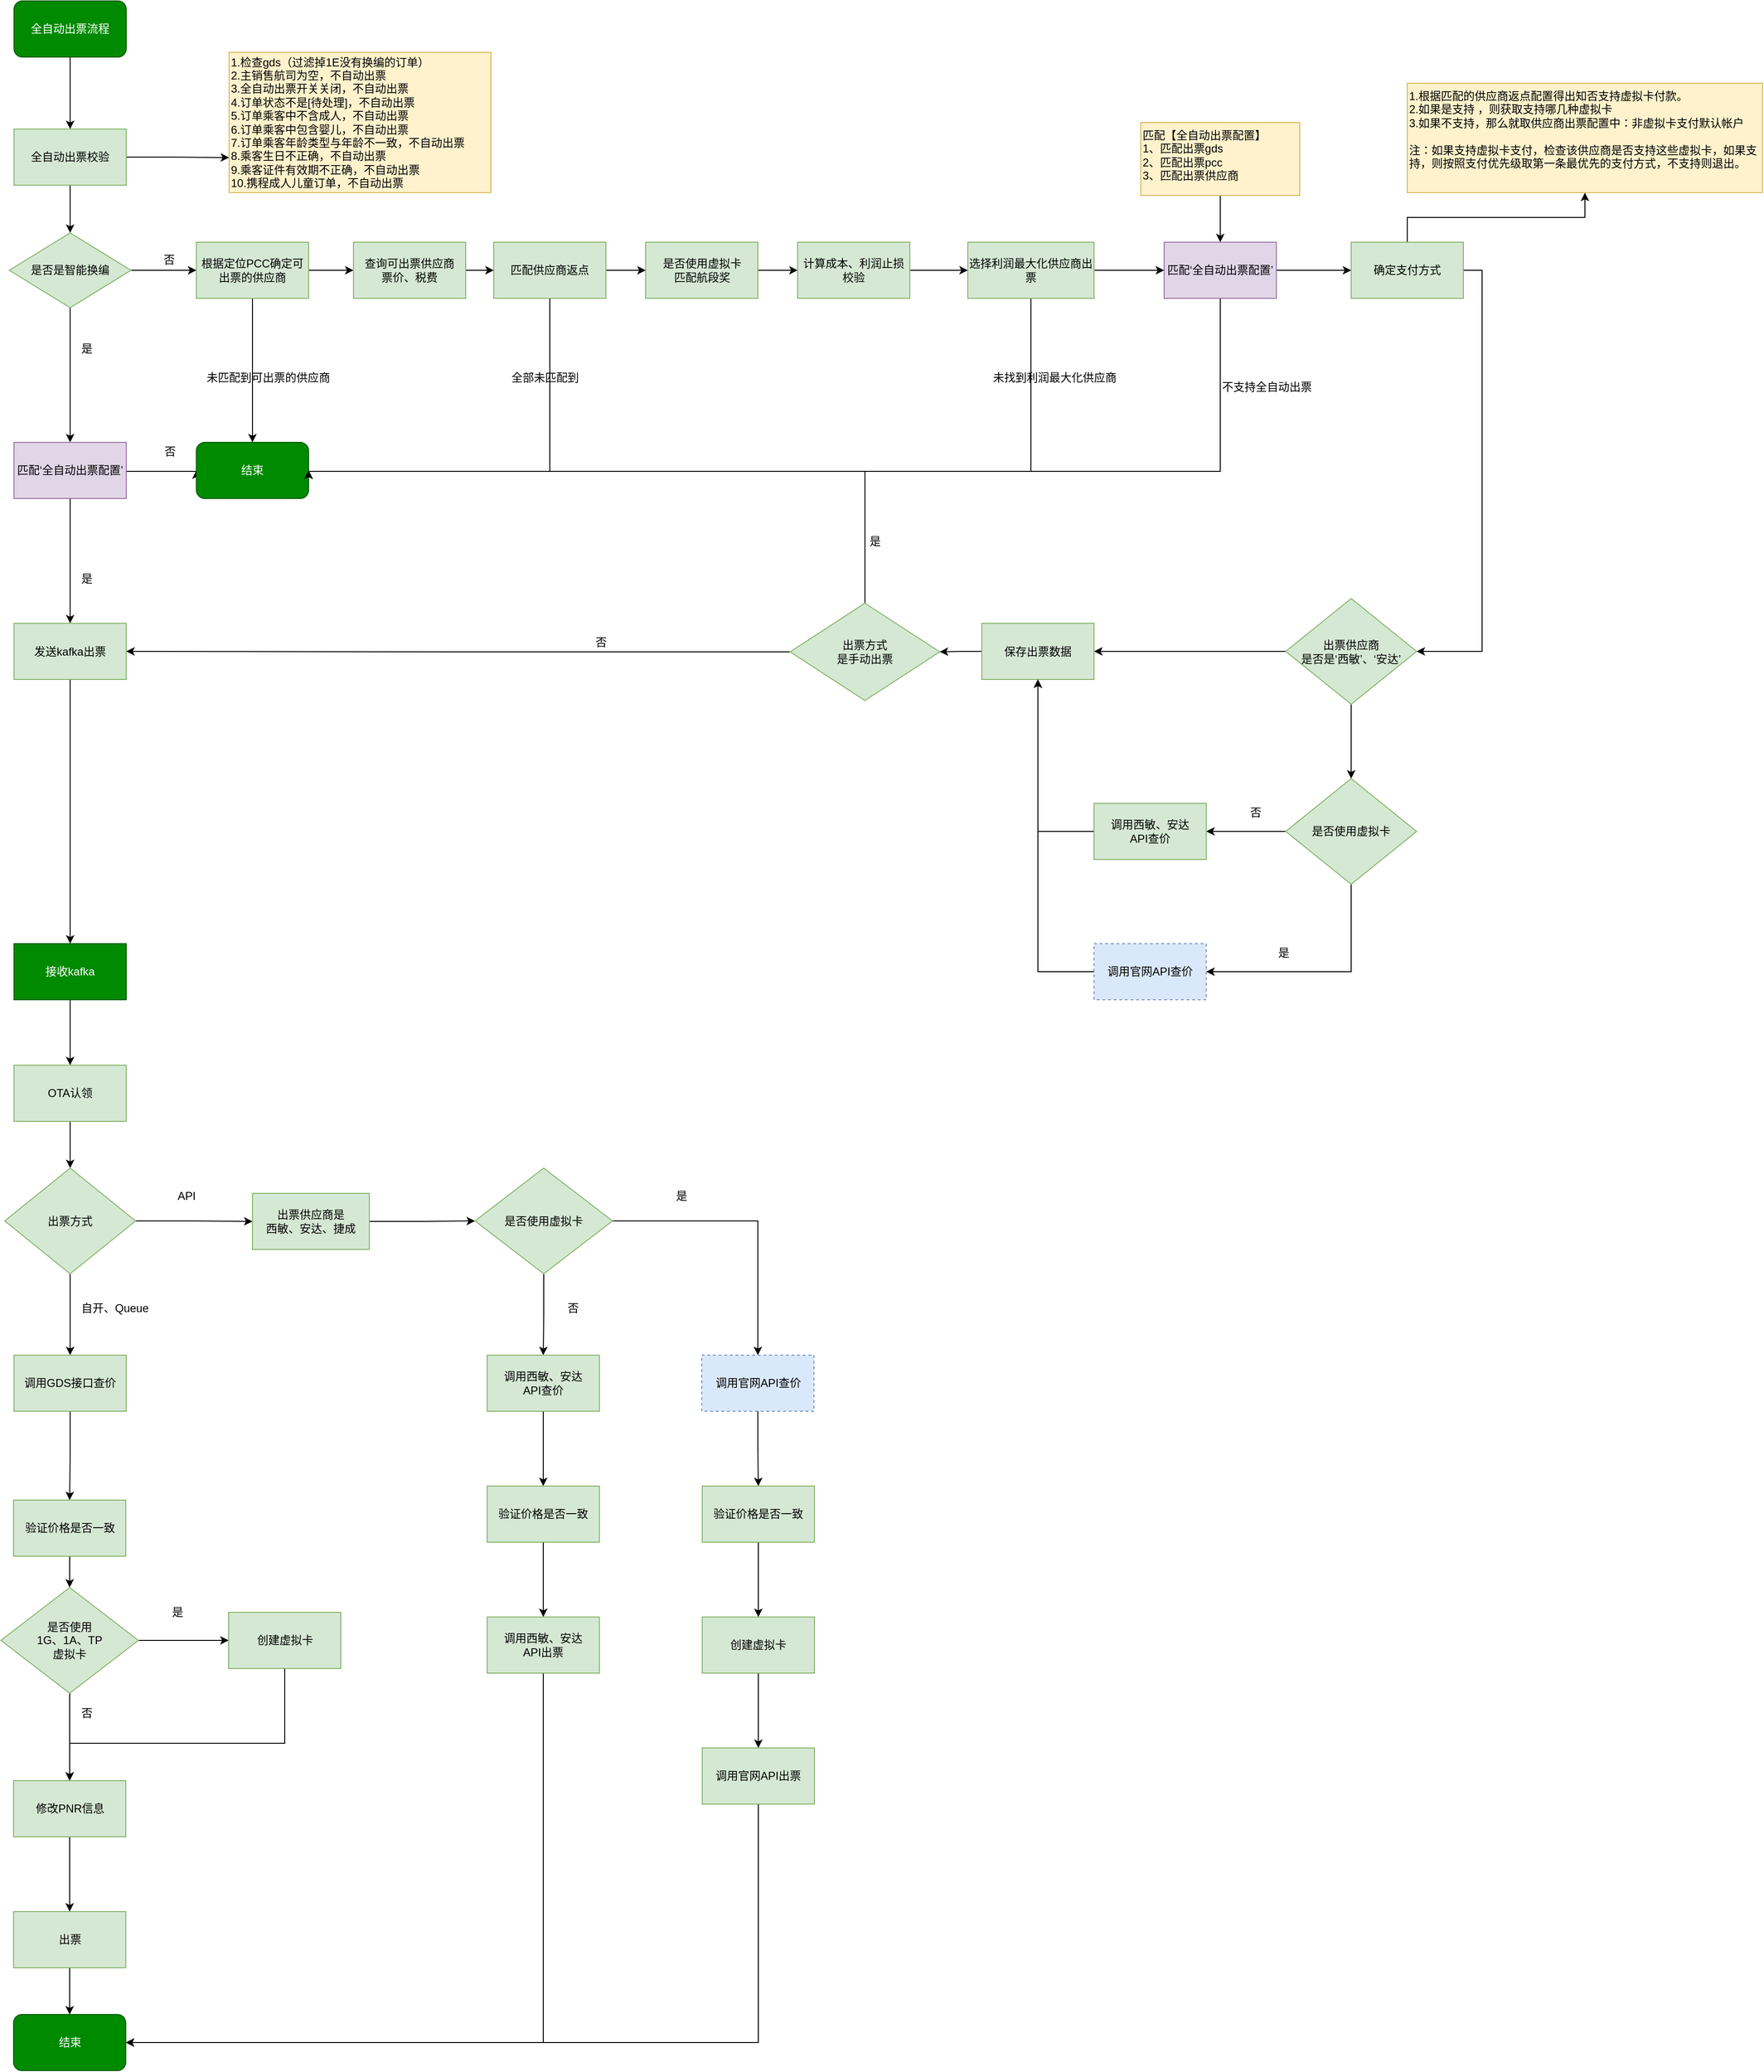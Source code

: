 <mxfile version="10.7.7" type="github"><diagram id="e7MyK4o0kRbPNSvKDRN7" name="ç¬¬ 1 é¡µ"><mxGraphModel dx="1855" dy="1210" grid="1" gridSize="10" guides="1" tooltips="1" connect="1" arrows="1" fold="1" page="1" pageScale="1" pageWidth="1654" pageHeight="2336" math="0" shadow="0"><root><mxCell id="0"/><mxCell id="1" parent="0"/><mxCell id="zfwZpAQalPe4r6-VEY1X-27" style="edgeStyle=orthogonalEdgeStyle;rounded=0;orthogonalLoop=1;jettySize=auto;html=1;entryX=0.5;entryY=0;entryDx=0;entryDy=0;" parent="1" source="Bb-ww23vdqj-1T0Zmdto-1" target="Bb-ww23vdqj-1T0Zmdto-2" edge="1"><mxGeometry relative="1" as="geometry"/></mxCell><mxCell id="Bb-ww23vdqj-1T0Zmdto-1" value="全自动出票流程" style="rounded=1;whiteSpace=wrap;html=1;fillColor=#008a00;strokeColor=#005700;fontColor=#ffffff;" parent="1" vertex="1"><mxGeometry x="170" y="32" width="120" height="60" as="geometry"/></mxCell><mxCell id="Bb-ww23vdqj-1T0Zmdto-5" style="edgeStyle=orthogonalEdgeStyle;rounded=0;orthogonalLoop=1;jettySize=auto;html=1;exitX=1;exitY=0.5;exitDx=0;exitDy=0;entryX=0;entryY=0.75;entryDx=0;entryDy=0;" parent="1" source="Bb-ww23vdqj-1T0Zmdto-2" target="Bb-ww23vdqj-1T0Zmdto-3" edge="1"><mxGeometry relative="1" as="geometry"><mxPoint x="370" y="220" as="targetPoint"/></mxGeometry></mxCell><mxCell id="zfwZpAQalPe4r6-VEY1X-28" style="edgeStyle=orthogonalEdgeStyle;rounded=0;orthogonalLoop=1;jettySize=auto;html=1;entryX=0.5;entryY=0;entryDx=0;entryDy=0;" parent="1" source="Bb-ww23vdqj-1T0Zmdto-2" target="Bb-ww23vdqj-1T0Zmdto-10" edge="1"><mxGeometry relative="1" as="geometry"/></mxCell><mxCell id="Bb-ww23vdqj-1T0Zmdto-2" value="全自动出票校验" style="rounded=0;whiteSpace=wrap;html=1;fillColor=#d5e8d4;strokeColor=#82b366;" parent="1" vertex="1"><mxGeometry x="170" y="169" width="120" height="60" as="geometry"/></mxCell><mxCell id="Bb-ww23vdqj-1T0Zmdto-3" value="&lt;div&gt;1.检查gds（过滤掉1E没有换编的订单）&lt;/div&gt;&lt;div&gt;2.主销售航司为空，不自动出票&lt;/div&gt;&lt;div&gt;3.全自动出票开关关闭，不自动出票&lt;/div&gt;&lt;div&gt;4.订单状态不是[待处理]，不自动出票&lt;/div&gt;&lt;div&gt;5.订单乘客中不含成人，不自动出票&lt;/div&gt;&lt;div&gt;6.订单乘客中包含婴儿，不自动出票&lt;/div&gt;&lt;div&gt;7.订单乘客年龄类型与年龄不一致，不自动出票&lt;/div&gt;&lt;div&gt;8.乘客生日不正确，不自动出票&lt;/div&gt;&lt;div&gt;9.乘客证件有效期不正确，不自动出票&lt;/div&gt;&lt;div&gt;10.携程成人儿童订单，不自动出票&lt;/div&gt;" style="rounded=0;whiteSpace=wrap;html=1;align=left;fillColor=#fff2cc;strokeColor=#d6b656;" parent="1" vertex="1"><mxGeometry x="400" y="87" width="280" height="150" as="geometry"/></mxCell><mxCell id="Bb-ww23vdqj-1T0Zmdto-14" style="edgeStyle=orthogonalEdgeStyle;rounded=0;orthogonalLoop=1;jettySize=auto;html=1;entryX=0.5;entryY=0;entryDx=0;entryDy=0;exitX=0.5;exitY=1;exitDx=0;exitDy=0;" parent="1" source="zfwZpAQalPe4r6-VEY1X-23" target="Bb-ww23vdqj-1T0Zmdto-11" edge="1"><mxGeometry relative="1" as="geometry"><mxPoint x="234.571" y="573.736" as="sourcePoint"/></mxGeometry></mxCell><mxCell id="Bb-ww23vdqj-1T0Zmdto-19" style="edgeStyle=orthogonalEdgeStyle;rounded=0;orthogonalLoop=1;jettySize=auto;html=1;exitX=1;exitY=0.5;exitDx=0;exitDy=0;entryX=0;entryY=0.5;entryDx=0;entryDy=0;" parent="1" source="Bb-ww23vdqj-1T0Zmdto-10" target="Bb-ww23vdqj-1T0Zmdto-18" edge="1"><mxGeometry relative="1" as="geometry"/></mxCell><mxCell id="zfwZpAQalPe4r6-VEY1X-7" value="" style="edgeStyle=orthogonalEdgeStyle;rounded=0;orthogonalLoop=1;jettySize=auto;html=1;entryX=0.5;entryY=0;entryDx=0;entryDy=0;" parent="1" source="Bb-ww23vdqj-1T0Zmdto-10" target="zfwZpAQalPe4r6-VEY1X-23" edge="1"><mxGeometry relative="1" as="geometry"><mxPoint x="234.571" y="494.264" as="targetPoint"/></mxGeometry></mxCell><mxCell id="Bb-ww23vdqj-1T0Zmdto-10" value="是否是智能换编" style="rhombus;whiteSpace=wrap;html=1;fillColor=#d5e8d4;strokeColor=#82b366;" parent="1" vertex="1"><mxGeometry x="165" y="280" width="130" height="80" as="geometry"/></mxCell><mxCell id="zfwZpAQalPe4r6-VEY1X-16" value="" style="edgeStyle=orthogonalEdgeStyle;rounded=0;orthogonalLoop=1;jettySize=auto;html=1;entryX=0;entryY=0.5;entryDx=0;entryDy=0;exitX=1;exitY=0.5;exitDx=0;exitDy=0;" parent="1" source="zfwZpAQalPe4r6-VEY1X-23" target="Bb-ww23vdqj-1T0Zmdto-15" edge="1"><mxGeometry relative="1" as="geometry"><mxPoint x="299.071" y="534.571" as="sourcePoint"/><Array as="points"><mxPoint x="290" y="535"/></Array></mxGeometry></mxCell><mxCell id="zfwZpAQalPe4r6-VEY1X-106" value="" style="edgeStyle=orthogonalEdgeStyle;rounded=0;orthogonalLoop=1;jettySize=auto;html=1;" parent="1" source="Bb-ww23vdqj-1T0Zmdto-11" target="zfwZpAQalPe4r6-VEY1X-105" edge="1"><mxGeometry relative="1" as="geometry"/></mxCell><mxCell id="Bb-ww23vdqj-1T0Zmdto-11" value="发送kafka出票" style="rounded=0;whiteSpace=wrap;html=1;fillColor=#d5e8d4;strokeColor=#82b366;" parent="1" vertex="1"><mxGeometry x="170" y="697.5" width="120" height="60" as="geometry"/></mxCell><mxCell id="zfwZpAQalPe4r6-VEY1X-109" value="" style="edgeStyle=orthogonalEdgeStyle;rounded=0;orthogonalLoop=1;jettySize=auto;html=1;" parent="1" source="zfwZpAQalPe4r6-VEY1X-105" target="zfwZpAQalPe4r6-VEY1X-108" edge="1"><mxGeometry relative="1" as="geometry"/></mxCell><mxCell id="zfwZpAQalPe4r6-VEY1X-105" value="接收kafka" style="rounded=0;whiteSpace=wrap;html=1;fillColor=#008a00;strokeColor=#005700;fontColor=#ffffff;" parent="1" vertex="1"><mxGeometry x="170" y="1040" width="120" height="60" as="geometry"/></mxCell><mxCell id="zfwZpAQalPe4r6-VEY1X-111" value="" style="edgeStyle=orthogonalEdgeStyle;rounded=0;orthogonalLoop=1;jettySize=auto;html=1;entryX=0.5;entryY=0;entryDx=0;entryDy=0;" parent="1" source="zfwZpAQalPe4r6-VEY1X-108" target="zfwZpAQalPe4r6-VEY1X-112" edge="1"><mxGeometry relative="1" as="geometry"><mxPoint x="230" y="1310" as="targetPoint"/></mxGeometry></mxCell><mxCell id="zfwZpAQalPe4r6-VEY1X-108" value="OTA认领" style="rounded=0;whiteSpace=wrap;html=1;fillColor=#d5e8d4;strokeColor=#82b366;" parent="1" vertex="1"><mxGeometry x="170" y="1170" width="120" height="60" as="geometry"/></mxCell><mxCell id="Bb-ww23vdqj-1T0Zmdto-15" value="结束" style="rounded=1;whiteSpace=wrap;html=1;fillColor=#008a00;strokeColor=#005700;fontColor=#ffffff;" parent="1" vertex="1"><mxGeometry x="365" y="504" width="120" height="60" as="geometry"/></mxCell><mxCell id="Bb-ww23vdqj-1T0Zmdto-17" value="是" style="text;html=1;resizable=0;points=[];autosize=1;align=left;verticalAlign=top;spacingTop=-4;" parent="1" vertex="1"><mxGeometry x="240" y="394" width="30" height="20" as="geometry"/></mxCell><mxCell id="Bb-ww23vdqj-1T0Zmdto-28" style="edgeStyle=orthogonalEdgeStyle;rounded=0;orthogonalLoop=1;jettySize=auto;html=1;exitX=1;exitY=0.5;exitDx=0;exitDy=0;entryX=0;entryY=0.5;entryDx=0;entryDy=0;" parent="1" source="Bb-ww23vdqj-1T0Zmdto-18" target="Bb-ww23vdqj-1T0Zmdto-23" edge="1"><mxGeometry relative="1" as="geometry"/></mxCell><mxCell id="zfwZpAQalPe4r6-VEY1X-19" style="edgeStyle=orthogonalEdgeStyle;rounded=0;orthogonalLoop=1;jettySize=auto;html=1;" parent="1" source="Bb-ww23vdqj-1T0Zmdto-18" target="Bb-ww23vdqj-1T0Zmdto-15" edge="1"><mxGeometry relative="1" as="geometry"/></mxCell><mxCell id="Bb-ww23vdqj-1T0Zmdto-18" value="根据定位PCC确定可出票的供应商" style="rounded=0;whiteSpace=wrap;html=1;fillColor=#d5e8d4;strokeColor=#82b366;" parent="1" vertex="1"><mxGeometry x="365" y="290" width="120" height="60" as="geometry"/></mxCell><mxCell id="Bb-ww23vdqj-1T0Zmdto-20" value="否" style="text;html=1;resizable=0;points=[];autosize=1;align=left;verticalAlign=top;spacingTop=-4;" parent="1" vertex="1"><mxGeometry x="328" y="299" width="30" height="20" as="geometry"/></mxCell><mxCell id="Bb-ww23vdqj-1T0Zmdto-43" style="edgeStyle=orthogonalEdgeStyle;rounded=0;orthogonalLoop=1;jettySize=auto;html=1;exitX=1;exitY=0.5;exitDx=0;exitDy=0;entryX=0;entryY=0.5;entryDx=0;entryDy=0;" parent="1" source="Bb-ww23vdqj-1T0Zmdto-23" target="Bb-ww23vdqj-1T0Zmdto-42" edge="1"><mxGeometry relative="1" as="geometry"/></mxCell><mxCell id="Bb-ww23vdqj-1T0Zmdto-23" value="查询可出票供应商&lt;br&gt;票价、税费&lt;br&gt;" style="rounded=0;whiteSpace=wrap;html=1;fillColor=#d5e8d4;strokeColor=#82b366;" parent="1" vertex="1"><mxGeometry x="533" y="290" width="120" height="60" as="geometry"/></mxCell><mxCell id="zfwZpAQalPe4r6-VEY1X-75" style="edgeStyle=orthogonalEdgeStyle;rounded=0;orthogonalLoop=1;jettySize=auto;html=1;" parent="1" source="Bb-ww23vdqj-1T0Zmdto-24" target="zfwZpAQalPe4r6-VEY1X-40" edge="1"><mxGeometry relative="1" as="geometry"/></mxCell><mxCell id="Bb-ww23vdqj-1T0Zmdto-24" value="是否使用虚拟卡&lt;br&gt;匹配航段奖" style="rounded=0;whiteSpace=wrap;html=1;fillColor=#d5e8d4;strokeColor=#82b366;" parent="1" vertex="1"><mxGeometry x="845.5" y="290" width="120" height="60" as="geometry"/></mxCell><mxCell id="zfwZpAQalPe4r6-VEY1X-47" value="" style="edgeStyle=orthogonalEdgeStyle;rounded=0;orthogonalLoop=1;jettySize=auto;html=1;" parent="1" source="zfwZpAQalPe4r6-VEY1X-40" target="zfwZpAQalPe4r6-VEY1X-46" edge="1"><mxGeometry relative="1" as="geometry"/></mxCell><mxCell id="zfwZpAQalPe4r6-VEY1X-40" value="计算成本、利润止损校验" style="rounded=0;whiteSpace=wrap;html=1;fillColor=#d5e8d4;strokeColor=#82b366;" parent="1" vertex="1"><mxGeometry x="1008" y="290" width="120" height="60" as="geometry"/></mxCell><mxCell id="zfwZpAQalPe4r6-VEY1X-48" style="edgeStyle=orthogonalEdgeStyle;rounded=0;orthogonalLoop=1;jettySize=auto;html=1;entryX=0;entryY=0.5;entryDx=0;entryDy=0;" parent="1" source="zfwZpAQalPe4r6-VEY1X-46" target="Bb-ww23vdqj-1T0Zmdto-27" edge="1"><mxGeometry relative="1" as="geometry"/></mxCell><mxCell id="zfwZpAQalPe4r6-VEY1X-49" style="edgeStyle=orthogonalEdgeStyle;rounded=0;orthogonalLoop=1;jettySize=auto;html=1;entryX=1;entryY=0.5;entryDx=0;entryDy=0;exitX=0.5;exitY=1;exitDx=0;exitDy=0;" parent="1" source="zfwZpAQalPe4r6-VEY1X-46" target="Bb-ww23vdqj-1T0Zmdto-15" edge="1"><mxGeometry relative="1" as="geometry"><Array as="points"><mxPoint x="1257" y="535"/></Array></mxGeometry></mxCell><mxCell id="zfwZpAQalPe4r6-VEY1X-46" value="选择利润最大化供应商出票" style="rounded=0;whiteSpace=wrap;html=1;fillColor=#d5e8d4;strokeColor=#82b366;" parent="1" vertex="1"><mxGeometry x="1190" y="290" width="135" height="60" as="geometry"/></mxCell><mxCell id="Bb-ww23vdqj-1T0Zmdto-38" style="edgeStyle=orthogonalEdgeStyle;rounded=0;orthogonalLoop=1;jettySize=auto;html=1;exitX=0.5;exitY=1;exitDx=0;exitDy=0;entryX=0.5;entryY=0;entryDx=0;entryDy=0;" parent="1" source="Bb-ww23vdqj-1T0Zmdto-26" target="Bb-ww23vdqj-1T0Zmdto-27" edge="1"><mxGeometry relative="1" as="geometry"/></mxCell><mxCell id="Bb-ww23vdqj-1T0Zmdto-26" value="匹配【全自动出票配置】&lt;br&gt;1、匹配出票gds&amp;nbsp; &amp;nbsp; &amp;nbsp;&lt;br&gt;2、匹配出票pcc&amp;nbsp; &amp;nbsp; &amp;nbsp;&lt;br&gt;3、匹配出票供应商&lt;br&gt;" style="rounded=0;whiteSpace=wrap;html=1;fillColor=#fff2cc;strokeColor=#d6b656;align=left;verticalAlign=top;" parent="1" vertex="1"><mxGeometry x="1375" y="162" width="170" height="78" as="geometry"/></mxCell><mxCell id="zfwZpAQalPe4r6-VEY1X-72" value="" style="edgeStyle=orthogonalEdgeStyle;rounded=0;orthogonalLoop=1;jettySize=auto;html=1;" parent="1" source="Bb-ww23vdqj-1T0Zmdto-27" target="zfwZpAQalPe4r6-VEY1X-71" edge="1"><mxGeometry relative="1" as="geometry"/></mxCell><mxCell id="zfwZpAQalPe4r6-VEY1X-79" style="edgeStyle=orthogonalEdgeStyle;rounded=0;orthogonalLoop=1;jettySize=auto;html=1;entryX=1;entryY=0.5;entryDx=0;entryDy=0;" parent="1" source="Bb-ww23vdqj-1T0Zmdto-27" target="Bb-ww23vdqj-1T0Zmdto-15" edge="1"><mxGeometry relative="1" as="geometry"><Array as="points"><mxPoint x="1460" y="535"/></Array></mxGeometry></mxCell><mxCell id="Bb-ww23vdqj-1T0Zmdto-27" value="匹配‘全自动出票配置’" style="rounded=0;whiteSpace=wrap;html=1;fillColor=#e1d5e7;strokeColor=#9673a6;" parent="1" vertex="1"><mxGeometry x="1400" y="290" width="120" height="60" as="geometry"/></mxCell><mxCell id="zfwZpAQalPe4r6-VEY1X-74" style="edgeStyle=orthogonalEdgeStyle;rounded=0;orthogonalLoop=1;jettySize=auto;html=1;" parent="1" source="zfwZpAQalPe4r6-VEY1X-71" target="Bb-ww23vdqj-1T0Zmdto-41" edge="1"><mxGeometry relative="1" as="geometry"/></mxCell><mxCell id="zfwZpAQalPe4r6-VEY1X-104" style="edgeStyle=orthogonalEdgeStyle;rounded=0;orthogonalLoop=1;jettySize=auto;html=1;entryX=1;entryY=0.5;entryDx=0;entryDy=0;exitX=1;exitY=0.5;exitDx=0;exitDy=0;" parent="1" source="zfwZpAQalPe4r6-VEY1X-71" target="Bb-ww23vdqj-1T0Zmdto-47" edge="1"><mxGeometry relative="1" as="geometry"/></mxCell><mxCell id="zfwZpAQalPe4r6-VEY1X-71" value="确定支付方式" style="rounded=0;whiteSpace=wrap;html=1;fillColor=#d5e8d4;strokeColor=#82b366;" parent="1" vertex="1"><mxGeometry x="1600" y="290" width="120" height="60" as="geometry"/></mxCell><mxCell id="Bb-ww23vdqj-1T0Zmdto-41" value="1.根据匹配的供应商返点配置得出知否支持虚拟卡付款。&lt;br&gt;2.如果是支持 ，则获取支持哪几种虚拟卡&lt;br&gt;3.如果不支持，那么就取供应商出票配置中：非虚拟卡支付默认帐户&lt;br&gt;&lt;br&gt;注：如果支持虚拟卡支付，检查该供应商是否支持这些虚拟卡，如果支持，则按照支付优先级取第一条最优先的支付方式，不支持则退出。&lt;br&gt;" style="rounded=0;whiteSpace=wrap;html=1;align=left;verticalAlign=top;fillColor=#fff2cc;strokeColor=#d6b656;" parent="1" vertex="1"><mxGeometry x="1660" y="120" width="380" height="117" as="geometry"/></mxCell><mxCell id="Bb-ww23vdqj-1T0Zmdto-44" style="edgeStyle=orthogonalEdgeStyle;rounded=0;orthogonalLoop=1;jettySize=auto;html=1;exitX=1;exitY=0.5;exitDx=0;exitDy=0;entryX=0;entryY=0.5;entryDx=0;entryDy=0;" parent="1" source="Bb-ww23vdqj-1T0Zmdto-42" target="Bb-ww23vdqj-1T0Zmdto-24" edge="1"><mxGeometry relative="1" as="geometry"/></mxCell><mxCell id="zfwZpAQalPe4r6-VEY1X-21" style="edgeStyle=orthogonalEdgeStyle;rounded=0;orthogonalLoop=1;jettySize=auto;html=1;entryX=1;entryY=0.5;entryDx=0;entryDy=0;exitX=0.5;exitY=1;exitDx=0;exitDy=0;" parent="1" source="Bb-ww23vdqj-1T0Zmdto-42" target="Bb-ww23vdqj-1T0Zmdto-15" edge="1"><mxGeometry relative="1" as="geometry"><Array as="points"><mxPoint x="743" y="535"/></Array></mxGeometry></mxCell><mxCell id="Bb-ww23vdqj-1T0Zmdto-42" value="匹配供应商返点" style="rounded=0;whiteSpace=wrap;html=1;fillColor=#d5e8d4;strokeColor=#82b366;" parent="1" vertex="1"><mxGeometry x="683" y="290" width="120" height="60" as="geometry"/></mxCell><mxCell id="zfwZpAQalPe4r6-VEY1X-83" value="" style="edgeStyle=orthogonalEdgeStyle;rounded=0;orthogonalLoop=1;jettySize=auto;html=1;entryX=1;entryY=0.5;entryDx=0;entryDy=0;" parent="1" source="Bb-ww23vdqj-1T0Zmdto-47" target="zfwZpAQalPe4r6-VEY1X-84" edge="1"><mxGeometry relative="1" as="geometry"><mxPoint x="1450" y="727.5" as="targetPoint"/></mxGeometry></mxCell><mxCell id="zfwZpAQalPe4r6-VEY1X-91" value="" style="edgeStyle=orthogonalEdgeStyle;rounded=0;orthogonalLoop=1;jettySize=auto;html=1;" parent="1" source="Bb-ww23vdqj-1T0Zmdto-47" target="zfwZpAQalPe4r6-VEY1X-90" edge="1"><mxGeometry relative="1" as="geometry"/></mxCell><mxCell id="Bb-ww23vdqj-1T0Zmdto-47" value="出票供应商&lt;br&gt;是否是‘西敏’、‘安达’" style="rhombus;whiteSpace=wrap;html=1;fillColor=#d5e8d4;strokeColor=#82b366;" parent="1" vertex="1"><mxGeometry x="1530" y="671" width="140" height="113" as="geometry"/></mxCell><mxCell id="zfwZpAQalPe4r6-VEY1X-95" style="edgeStyle=orthogonalEdgeStyle;rounded=0;orthogonalLoop=1;jettySize=auto;html=1;exitX=0.5;exitY=1;exitDx=0;exitDy=0;entryX=1;entryY=0.5;entryDx=0;entryDy=0;" parent="1" source="zfwZpAQalPe4r6-VEY1X-90" target="Bb-ww23vdqj-1T0Zmdto-52" edge="1"><mxGeometry relative="1" as="geometry"/></mxCell><mxCell id="zfwZpAQalPe4r6-VEY1X-96" style="edgeStyle=orthogonalEdgeStyle;rounded=0;orthogonalLoop=1;jettySize=auto;html=1;" parent="1" source="zfwZpAQalPe4r6-VEY1X-90" target="zfwZpAQalPe4r6-VEY1X-92" edge="1"><mxGeometry relative="1" as="geometry"/></mxCell><mxCell id="zfwZpAQalPe4r6-VEY1X-90" value="是否使用虚拟卡" style="rhombus;whiteSpace=wrap;html=1;fillColor=#d5e8d4;strokeColor=#82b366;" parent="1" vertex="1"><mxGeometry x="1530" y="863.5" width="140" height="113" as="geometry"/></mxCell><mxCell id="zfwZpAQalPe4r6-VEY1X-98" style="edgeStyle=orthogonalEdgeStyle;rounded=0;orthogonalLoop=1;jettySize=auto;html=1;entryX=0.5;entryY=1;entryDx=0;entryDy=0;exitX=0;exitY=0.5;exitDx=0;exitDy=0;" parent="1" source="Bb-ww23vdqj-1T0Zmdto-52" target="zfwZpAQalPe4r6-VEY1X-84" edge="1"><mxGeometry relative="1" as="geometry"/></mxCell><mxCell id="Bb-ww23vdqj-1T0Zmdto-52" value="调用官网API查价&lt;br&gt;" style="rounded=0;whiteSpace=wrap;html=1;fillColor=#dae8fc;strokeColor=#6c8ebf;dashed=1;" parent="1" vertex="1"><mxGeometry x="1325" y="1040" width="120" height="60" as="geometry"/></mxCell><mxCell id="zfwZpAQalPe4r6-VEY1X-65" style="edgeStyle=orthogonalEdgeStyle;rounded=0;orthogonalLoop=1;jettySize=auto;html=1;entryX=1;entryY=0.5;entryDx=0;entryDy=0;" parent="1" source="Bb-ww23vdqj-1T0Zmdto-55" target="Bb-ww23vdqj-1T0Zmdto-11" edge="1"><mxGeometry relative="1" as="geometry"/></mxCell><mxCell id="zfwZpAQalPe4r6-VEY1X-89" style="edgeStyle=orthogonalEdgeStyle;rounded=0;orthogonalLoop=1;jettySize=auto;html=1;entryX=1;entryY=0.5;entryDx=0;entryDy=0;" parent="1" source="Bb-ww23vdqj-1T0Zmdto-55" target="Bb-ww23vdqj-1T0Zmdto-15" edge="1"><mxGeometry relative="1" as="geometry"><mxPoint x="490" y="530" as="targetPoint"/><Array as="points"><mxPoint x="1080" y="535"/></Array></mxGeometry></mxCell><mxCell id="Bb-ww23vdqj-1T0Zmdto-55" value="出票方式&lt;br&gt;是手动出票" style="rhombus;whiteSpace=wrap;html=1;fillColor=#d5e8d4;strokeColor=#82b366;" parent="1" vertex="1"><mxGeometry x="1000" y="676" width="160" height="104" as="geometry"/></mxCell><mxCell id="Bb-ww23vdqj-1T0Zmdto-63" value="否" style="text;html=1;resizable=0;points=[];autosize=1;align=left;verticalAlign=top;spacingTop=-4;" parent="1" vertex="1"><mxGeometry x="790" y="707.5" width="30" height="20" as="geometry"/></mxCell><mxCell id="zfwZpAQalPe4r6-VEY1X-12" value="是" style="text;html=1;resizable=0;points=[];autosize=1;align=left;verticalAlign=top;spacingTop=-4;" parent="1" vertex="1"><mxGeometry x="240" y="640" width="30" height="20" as="geometry"/></mxCell><mxCell id="zfwZpAQalPe4r6-VEY1X-13" value="否" style="text;html=1;resizable=0;points=[];autosize=1;align=left;verticalAlign=top;spacingTop=-4;" parent="1" vertex="1"><mxGeometry x="329" y="504" width="30" height="20" as="geometry"/></mxCell><mxCell id="zfwZpAQalPe4r6-VEY1X-23" value="匹配‘全自动出票配置’" style="rounded=0;whiteSpace=wrap;html=1;fillColor=#e1d5e7;strokeColor=#9673a6;" parent="1" vertex="1"><mxGeometry x="170" y="504" width="120" height="60" as="geometry"/></mxCell><mxCell id="zfwZpAQalPe4r6-VEY1X-33" value="全部未匹配到" style="text;html=1;resizable=0;points=[];autosize=1;align=left;verticalAlign=top;spacingTop=-4;" parent="1" vertex="1"><mxGeometry x="700" y="425" width="90" height="20" as="geometry"/></mxCell><mxCell id="zfwZpAQalPe4r6-VEY1X-36" value="未匹配到可出票的供应商" style="text;html=1;resizable=0;points=[];autosize=1;align=left;verticalAlign=top;spacingTop=-4;" parent="1" vertex="1"><mxGeometry x="374" y="425" width="150" height="20" as="geometry"/></mxCell><mxCell id="zfwZpAQalPe4r6-VEY1X-50" value="未找到利润最大化供应商" style="text;html=1;resizable=0;points=[];autosize=1;align=left;verticalAlign=top;spacingTop=-4;" parent="1" vertex="1"><mxGeometry x="1215" y="425" width="150" height="20" as="geometry"/></mxCell><mxCell id="zfwZpAQalPe4r6-VEY1X-64" value="是" style="text;html=1;resizable=0;points=[];autosize=1;align=left;verticalAlign=top;spacingTop=-4;" parent="1" vertex="1"><mxGeometry x="1083" y="600" width="30" height="20" as="geometry"/></mxCell><mxCell id="zfwZpAQalPe4r6-VEY1X-80" value="不支持全自动出票" style="text;html=1;resizable=0;points=[];autosize=1;align=left;verticalAlign=top;spacingTop=-4;" parent="1" vertex="1"><mxGeometry x="1460" y="435" width="110" height="20" as="geometry"/></mxCell><mxCell id="zfwZpAQalPe4r6-VEY1X-87" style="edgeStyle=orthogonalEdgeStyle;rounded=0;orthogonalLoop=1;jettySize=auto;html=1;entryX=1;entryY=0.5;entryDx=0;entryDy=0;" parent="1" source="zfwZpAQalPe4r6-VEY1X-84" target="Bb-ww23vdqj-1T0Zmdto-55" edge="1"><mxGeometry relative="1" as="geometry"/></mxCell><mxCell id="zfwZpAQalPe4r6-VEY1X-84" value="保存出票数据" style="rounded=0;whiteSpace=wrap;html=1;fillColor=#d5e8d4;strokeColor=#82b366;" parent="1" vertex="1"><mxGeometry x="1205" y="697.5" width="120" height="60" as="geometry"/></mxCell><mxCell id="zfwZpAQalPe4r6-VEY1X-97" style="edgeStyle=orthogonalEdgeStyle;rounded=0;orthogonalLoop=1;jettySize=auto;html=1;entryX=0.5;entryY=1;entryDx=0;entryDy=0;exitX=0;exitY=0.5;exitDx=0;exitDy=0;" parent="1" source="zfwZpAQalPe4r6-VEY1X-92" target="zfwZpAQalPe4r6-VEY1X-84" edge="1"><mxGeometry relative="1" as="geometry"/></mxCell><mxCell id="zfwZpAQalPe4r6-VEY1X-92" value="调用西敏、安达&lt;br&gt;API查价&lt;br&gt;" style="rounded=0;whiteSpace=wrap;html=1;fillColor=#d5e8d4;strokeColor=#82b366;" parent="1" vertex="1"><mxGeometry x="1325" y="890" width="120" height="60" as="geometry"/></mxCell><mxCell id="zfwZpAQalPe4r6-VEY1X-99" value="是" style="text;html=1;resizable=0;points=[];autosize=1;align=left;verticalAlign=top;spacingTop=-4;" parent="1" vertex="1"><mxGeometry x="1520" y="1040" width="30" height="20" as="geometry"/></mxCell><mxCell id="zfwZpAQalPe4r6-VEY1X-100" value="否" style="text;html=1;resizable=0;points=[];autosize=1;align=left;verticalAlign=top;spacingTop=-4;" parent="1" vertex="1"><mxGeometry x="1490" y="890" width="30" height="20" as="geometry"/></mxCell><mxCell id="zfwZpAQalPe4r6-VEY1X-114" value="" style="edgeStyle=orthogonalEdgeStyle;rounded=0;orthogonalLoop=1;jettySize=auto;html=1;entryX=0.5;entryY=0;entryDx=0;entryDy=0;" parent="1" source="zfwZpAQalPe4r6-VEY1X-112" target="zfwZpAQalPe4r6-VEY1X-120" edge="1"><mxGeometry relative="1" as="geometry"><mxPoint x="230" y="1473" as="targetPoint"/></mxGeometry></mxCell><mxCell id="zfwZpAQalPe4r6-VEY1X-116" value="" style="edgeStyle=orthogonalEdgeStyle;rounded=0;orthogonalLoop=1;jettySize=auto;html=1;entryX=0;entryY=0.5;entryDx=0;entryDy=0;" parent="1" source="zfwZpAQalPe4r6-VEY1X-112" target="zfwZpAQalPe4r6-VEY1X-117" edge="1"><mxGeometry relative="1" as="geometry"><mxPoint x="380" y="1336.5" as="targetPoint"/></mxGeometry></mxCell><mxCell id="zfwZpAQalPe4r6-VEY1X-112" value="出票方式" style="rhombus;whiteSpace=wrap;html=1;fillColor=#d5e8d4;strokeColor=#82b366;" parent="1" vertex="1"><mxGeometry x="160" y="1280" width="140" height="113" as="geometry"/></mxCell><mxCell id="zfwZpAQalPe4r6-VEY1X-124" style="edgeStyle=orthogonalEdgeStyle;rounded=0;orthogonalLoop=1;jettySize=auto;html=1;" parent="1" source="zfwZpAQalPe4r6-VEY1X-117" target="zfwZpAQalPe4r6-VEY1X-123" edge="1"><mxGeometry relative="1" as="geometry"/></mxCell><mxCell id="zfwZpAQalPe4r6-VEY1X-117" value="出票供应商是&lt;br&gt;西敏、安达、捷成" style="rounded=0;whiteSpace=wrap;html=1;fillColor=#d5e8d4;strokeColor=#82b366;" parent="1" vertex="1"><mxGeometry x="425" y="1307" width="125" height="60" as="geometry"/></mxCell><mxCell id="zfwZpAQalPe4r6-VEY1X-118" value="API" style="text;html=1;resizable=0;points=[];autosize=1;align=left;verticalAlign=top;spacingTop=-4;" parent="1" vertex="1"><mxGeometry x="343" y="1300" width="30" height="20" as="geometry"/></mxCell><mxCell id="zfwZpAQalPe4r6-VEY1X-119" value="自开、Queue" style="text;html=1;resizable=0;points=[];autosize=1;align=left;verticalAlign=top;spacingTop=-4;" parent="1" vertex="1"><mxGeometry x="240" y="1420" width="90" height="20" as="geometry"/></mxCell><mxCell id="io7kG0aR2fuTgnrLbFGf-4" style="edgeStyle=orthogonalEdgeStyle;rounded=0;orthogonalLoop=1;jettySize=auto;html=1;" edge="1" parent="1" source="zfwZpAQalPe4r6-VEY1X-120" target="zfwZpAQalPe4r6-VEY1X-132"><mxGeometry relative="1" as="geometry"/></mxCell><mxCell id="zfwZpAQalPe4r6-VEY1X-120" value="调用GDS接口查价" style="rounded=0;whiteSpace=wrap;html=1;fillColor=#d5e8d4;strokeColor=#82b366;" parent="1" vertex="1"><mxGeometry x="170" y="1480" width="120" height="60" as="geometry"/></mxCell><mxCell id="zfwZpAQalPe4r6-VEY1X-139" style="edgeStyle=orthogonalEdgeStyle;rounded=0;orthogonalLoop=1;jettySize=auto;html=1;" parent="1" source="zfwZpAQalPe4r6-VEY1X-132" target="zfwZpAQalPe4r6-VEY1X-138" edge="1"><mxGeometry relative="1" as="geometry"/></mxCell><mxCell id="zfwZpAQalPe4r6-VEY1X-132" value="验证价格是否一致" style="rounded=0;whiteSpace=wrap;html=1;fillColor=#d5e8d4;strokeColor=#82b366;" parent="1" vertex="1"><mxGeometry x="169.5" y="1635" width="120" height="60" as="geometry"/></mxCell><mxCell id="zfwZpAQalPe4r6-VEY1X-128" style="edgeStyle=orthogonalEdgeStyle;rounded=0;orthogonalLoop=1;jettySize=auto;html=1;entryX=0.5;entryY=0;entryDx=0;entryDy=0;" parent="1" source="zfwZpAQalPe4r6-VEY1X-123" target="zfwZpAQalPe4r6-VEY1X-126" edge="1"><mxGeometry relative="1" as="geometry"/></mxCell><mxCell id="zfwZpAQalPe4r6-VEY1X-129" style="edgeStyle=orthogonalEdgeStyle;rounded=0;orthogonalLoop=1;jettySize=auto;html=1;" parent="1" source="zfwZpAQalPe4r6-VEY1X-123" target="zfwZpAQalPe4r6-VEY1X-125" edge="1"><mxGeometry relative="1" as="geometry"/></mxCell><mxCell id="zfwZpAQalPe4r6-VEY1X-123" value="是否使用虚拟卡" style="rhombus;whiteSpace=wrap;html=1;fillColor=#d5e8d4;strokeColor=#82b366;" parent="1" vertex="1"><mxGeometry x="663" y="1280" width="147" height="113" as="geometry"/></mxCell><mxCell id="io7kG0aR2fuTgnrLbFGf-8" value="" style="edgeStyle=orthogonalEdgeStyle;rounded=0;orthogonalLoop=1;jettySize=auto;html=1;" edge="1" parent="1" source="zfwZpAQalPe4r6-VEY1X-125" target="io7kG0aR2fuTgnrLbFGf-9"><mxGeometry relative="1" as="geometry"><mxPoint x="965.5" y="1620" as="targetPoint"/></mxGeometry></mxCell><mxCell id="zfwZpAQalPe4r6-VEY1X-125" value="调用官网API查价&lt;br&gt;" style="rounded=0;whiteSpace=wrap;html=1;fillColor=#dae8fc;strokeColor=#6c8ebf;dashed=1;" parent="1" vertex="1"><mxGeometry x="905.5" y="1480" width="120" height="60" as="geometry"/></mxCell><mxCell id="io7kG0aR2fuTgnrLbFGf-6" value="" style="edgeStyle=orthogonalEdgeStyle;rounded=0;orthogonalLoop=1;jettySize=auto;html=1;" edge="1" parent="1" source="zfwZpAQalPe4r6-VEY1X-126" target="io7kG0aR2fuTgnrLbFGf-5"><mxGeometry relative="1" as="geometry"/></mxCell><mxCell id="zfwZpAQalPe4r6-VEY1X-126" value="调用西敏、安达&lt;br&gt;API查价&lt;br&gt;" style="rounded=0;whiteSpace=wrap;html=1;fillColor=#d5e8d4;strokeColor=#82b366;" parent="1" vertex="1"><mxGeometry x="676" y="1480" width="120" height="60" as="geometry"/></mxCell><mxCell id="io7kG0aR2fuTgnrLbFGf-17" value="" style="edgeStyle=orthogonalEdgeStyle;rounded=0;orthogonalLoop=1;jettySize=auto;html=1;" edge="1" parent="1" source="io7kG0aR2fuTgnrLbFGf-5" target="io7kG0aR2fuTgnrLbFGf-16"><mxGeometry relative="1" as="geometry"/></mxCell><mxCell id="io7kG0aR2fuTgnrLbFGf-5" value="验证价格是否一致&lt;br&gt;" style="rounded=0;whiteSpace=wrap;html=1;fillColor=#d5e8d4;strokeColor=#82b366;" vertex="1" parent="1"><mxGeometry x="676" y="1620" width="120" height="60" as="geometry"/></mxCell><mxCell id="io7kG0aR2fuTgnrLbFGf-18" style="edgeStyle=orthogonalEdgeStyle;rounded=0;orthogonalLoop=1;jettySize=auto;html=1;entryX=1;entryY=0.5;entryDx=0;entryDy=0;" edge="1" parent="1" source="io7kG0aR2fuTgnrLbFGf-16" target="zfwZpAQalPe4r6-VEY1X-153"><mxGeometry relative="1" as="geometry"><Array as="points"><mxPoint x="736" y="2215"/></Array></mxGeometry></mxCell><mxCell id="io7kG0aR2fuTgnrLbFGf-16" value="调用西敏、安达&lt;br&gt;API出票&lt;br&gt;" style="rounded=0;whiteSpace=wrap;html=1;fillColor=#d5e8d4;strokeColor=#82b366;" vertex="1" parent="1"><mxGeometry x="676" y="1760" width="120" height="60" as="geometry"/></mxCell><mxCell id="zfwZpAQalPe4r6-VEY1X-134" value="是" style="text;html=1;resizable=0;points=[];autosize=1;align=left;verticalAlign=top;spacingTop=-4;" parent="1" vertex="1"><mxGeometry x="875.5" y="1300" width="30" height="20" as="geometry"/></mxCell><mxCell id="zfwZpAQalPe4r6-VEY1X-137" value="否" style="text;html=1;resizable=0;points=[];autosize=1;align=left;verticalAlign=top;spacingTop=-4;" parent="1" vertex="1"><mxGeometry x="760" y="1420" width="30" height="20" as="geometry"/></mxCell><mxCell id="zfwZpAQalPe4r6-VEY1X-143" style="edgeStyle=orthogonalEdgeStyle;rounded=0;orthogonalLoop=1;jettySize=auto;html=1;entryX=0;entryY=0.5;entryDx=0;entryDy=0;" parent="1" source="zfwZpAQalPe4r6-VEY1X-138" target="zfwZpAQalPe4r6-VEY1X-140" edge="1"><mxGeometry relative="1" as="geometry"/></mxCell><mxCell id="zfwZpAQalPe4r6-VEY1X-144" style="edgeStyle=orthogonalEdgeStyle;rounded=0;orthogonalLoop=1;jettySize=auto;html=1;exitX=0.5;exitY=1;exitDx=0;exitDy=0;" parent="1" source="zfwZpAQalPe4r6-VEY1X-138" target="zfwZpAQalPe4r6-VEY1X-142" edge="1"><mxGeometry relative="1" as="geometry"/></mxCell><mxCell id="zfwZpAQalPe4r6-VEY1X-138" value="是否使用&lt;br&gt;1G、1A、TP&lt;br&gt;虚拟卡" style="rhombus;whiteSpace=wrap;html=1;fillColor=#d5e8d4;strokeColor=#82b366;" parent="1" vertex="1"><mxGeometry x="156" y="1728.5" width="147" height="113" as="geometry"/></mxCell><mxCell id="zfwZpAQalPe4r6-VEY1X-148" style="edgeStyle=orthogonalEdgeStyle;rounded=0;orthogonalLoop=1;jettySize=auto;html=1;entryX=0.5;entryY=0;entryDx=0;entryDy=0;" parent="1" source="zfwZpAQalPe4r6-VEY1X-140" target="zfwZpAQalPe4r6-VEY1X-142" edge="1"><mxGeometry relative="1" as="geometry"><Array as="points"><mxPoint x="459.5" y="1895"/><mxPoint x="229.5" y="1895"/></Array></mxGeometry></mxCell><mxCell id="zfwZpAQalPe4r6-VEY1X-140" value="创建虚拟卡" style="rounded=0;whiteSpace=wrap;html=1;fillColor=#d5e8d4;strokeColor=#82b366;" parent="1" vertex="1"><mxGeometry x="399.5" y="1755" width="120" height="60" as="geometry"/></mxCell><mxCell id="zfwZpAQalPe4r6-VEY1X-150" value="" style="edgeStyle=orthogonalEdgeStyle;rounded=0;orthogonalLoop=1;jettySize=auto;html=1;" parent="1" source="zfwZpAQalPe4r6-VEY1X-142" target="zfwZpAQalPe4r6-VEY1X-149" edge="1"><mxGeometry relative="1" as="geometry"/></mxCell><mxCell id="zfwZpAQalPe4r6-VEY1X-142" value="修改PNR信息" style="rounded=0;whiteSpace=wrap;html=1;fillColor=#d5e8d4;strokeColor=#82b366;" parent="1" vertex="1"><mxGeometry x="169.5" y="1935" width="120" height="60" as="geometry"/></mxCell><mxCell id="zfwZpAQalPe4r6-VEY1X-152" value="" style="edgeStyle=orthogonalEdgeStyle;rounded=0;orthogonalLoop=1;jettySize=auto;html=1;entryX=0.5;entryY=0;entryDx=0;entryDy=0;" parent="1" source="zfwZpAQalPe4r6-VEY1X-149" target="zfwZpAQalPe4r6-VEY1X-153" edge="1"><mxGeometry relative="1" as="geometry"><mxPoint x="229.5" y="2215" as="targetPoint"/></mxGeometry></mxCell><mxCell id="zfwZpAQalPe4r6-VEY1X-149" value="出票" style="rounded=0;whiteSpace=wrap;html=1;fillColor=#d5e8d4;strokeColor=#82b366;" parent="1" vertex="1"><mxGeometry x="169.5" y="2075" width="120" height="60" as="geometry"/></mxCell><mxCell id="zfwZpAQalPe4r6-VEY1X-145" value="是" style="text;html=1;resizable=0;points=[];autosize=1;align=left;verticalAlign=top;spacingTop=-4;" parent="1" vertex="1"><mxGeometry x="336.5" y="1745" width="30" height="20" as="geometry"/></mxCell><mxCell id="zfwZpAQalPe4r6-VEY1X-147" value="否" style="text;html=1;resizable=0;points=[];autosize=1;align=left;verticalAlign=top;spacingTop=-4;" parent="1" vertex="1"><mxGeometry x="239.5" y="1853" width="30" height="20" as="geometry"/></mxCell><mxCell id="zfwZpAQalPe4r6-VEY1X-153" value="结束" style="rounded=1;whiteSpace=wrap;html=1;fillColor=#008a00;strokeColor=#005700;fontColor=#ffffff;" parent="1" vertex="1"><mxGeometry x="169.5" y="2185" width="120" height="60" as="geometry"/></mxCell><mxCell id="io7kG0aR2fuTgnrLbFGf-12" value="" style="edgeStyle=orthogonalEdgeStyle;rounded=0;orthogonalLoop=1;jettySize=auto;html=1;" edge="1" parent="1" source="io7kG0aR2fuTgnrLbFGf-9" target="io7kG0aR2fuTgnrLbFGf-11"><mxGeometry relative="1" as="geometry"/></mxCell><mxCell id="io7kG0aR2fuTgnrLbFGf-9" value="验证价格是否一致&lt;br&gt;" style="rounded=0;whiteSpace=wrap;html=1;fillColor=#d5e8d4;strokeColor=#82b366;" vertex="1" parent="1"><mxGeometry x="906" y="1620" width="120" height="60" as="geometry"/></mxCell><mxCell id="io7kG0aR2fuTgnrLbFGf-15" value="" style="edgeStyle=orthogonalEdgeStyle;rounded=0;orthogonalLoop=1;jettySize=auto;html=1;" edge="1" parent="1" source="io7kG0aR2fuTgnrLbFGf-11" target="io7kG0aR2fuTgnrLbFGf-14"><mxGeometry relative="1" as="geometry"/></mxCell><mxCell id="io7kG0aR2fuTgnrLbFGf-11" value="创建虚拟卡&lt;br&gt;" style="rounded=0;whiteSpace=wrap;html=1;fillColor=#d5e8d4;strokeColor=#82b366;" vertex="1" parent="1"><mxGeometry x="906" y="1760" width="120" height="60" as="geometry"/></mxCell><mxCell id="io7kG0aR2fuTgnrLbFGf-19" style="edgeStyle=orthogonalEdgeStyle;rounded=0;orthogonalLoop=1;jettySize=auto;html=1;entryX=1;entryY=0.5;entryDx=0;entryDy=0;" edge="1" parent="1" source="io7kG0aR2fuTgnrLbFGf-14" target="zfwZpAQalPe4r6-VEY1X-153"><mxGeometry relative="1" as="geometry"><Array as="points"><mxPoint x="966" y="2215"/></Array></mxGeometry></mxCell><mxCell id="io7kG0aR2fuTgnrLbFGf-14" value="调用官网API出票&lt;br&gt;" style="rounded=0;whiteSpace=wrap;html=1;fillColor=#d5e8d4;strokeColor=#82b366;" vertex="1" parent="1"><mxGeometry x="906" y="1900" width="120" height="60" as="geometry"/></mxCell></root></mxGraphModel></diagram></mxfile>